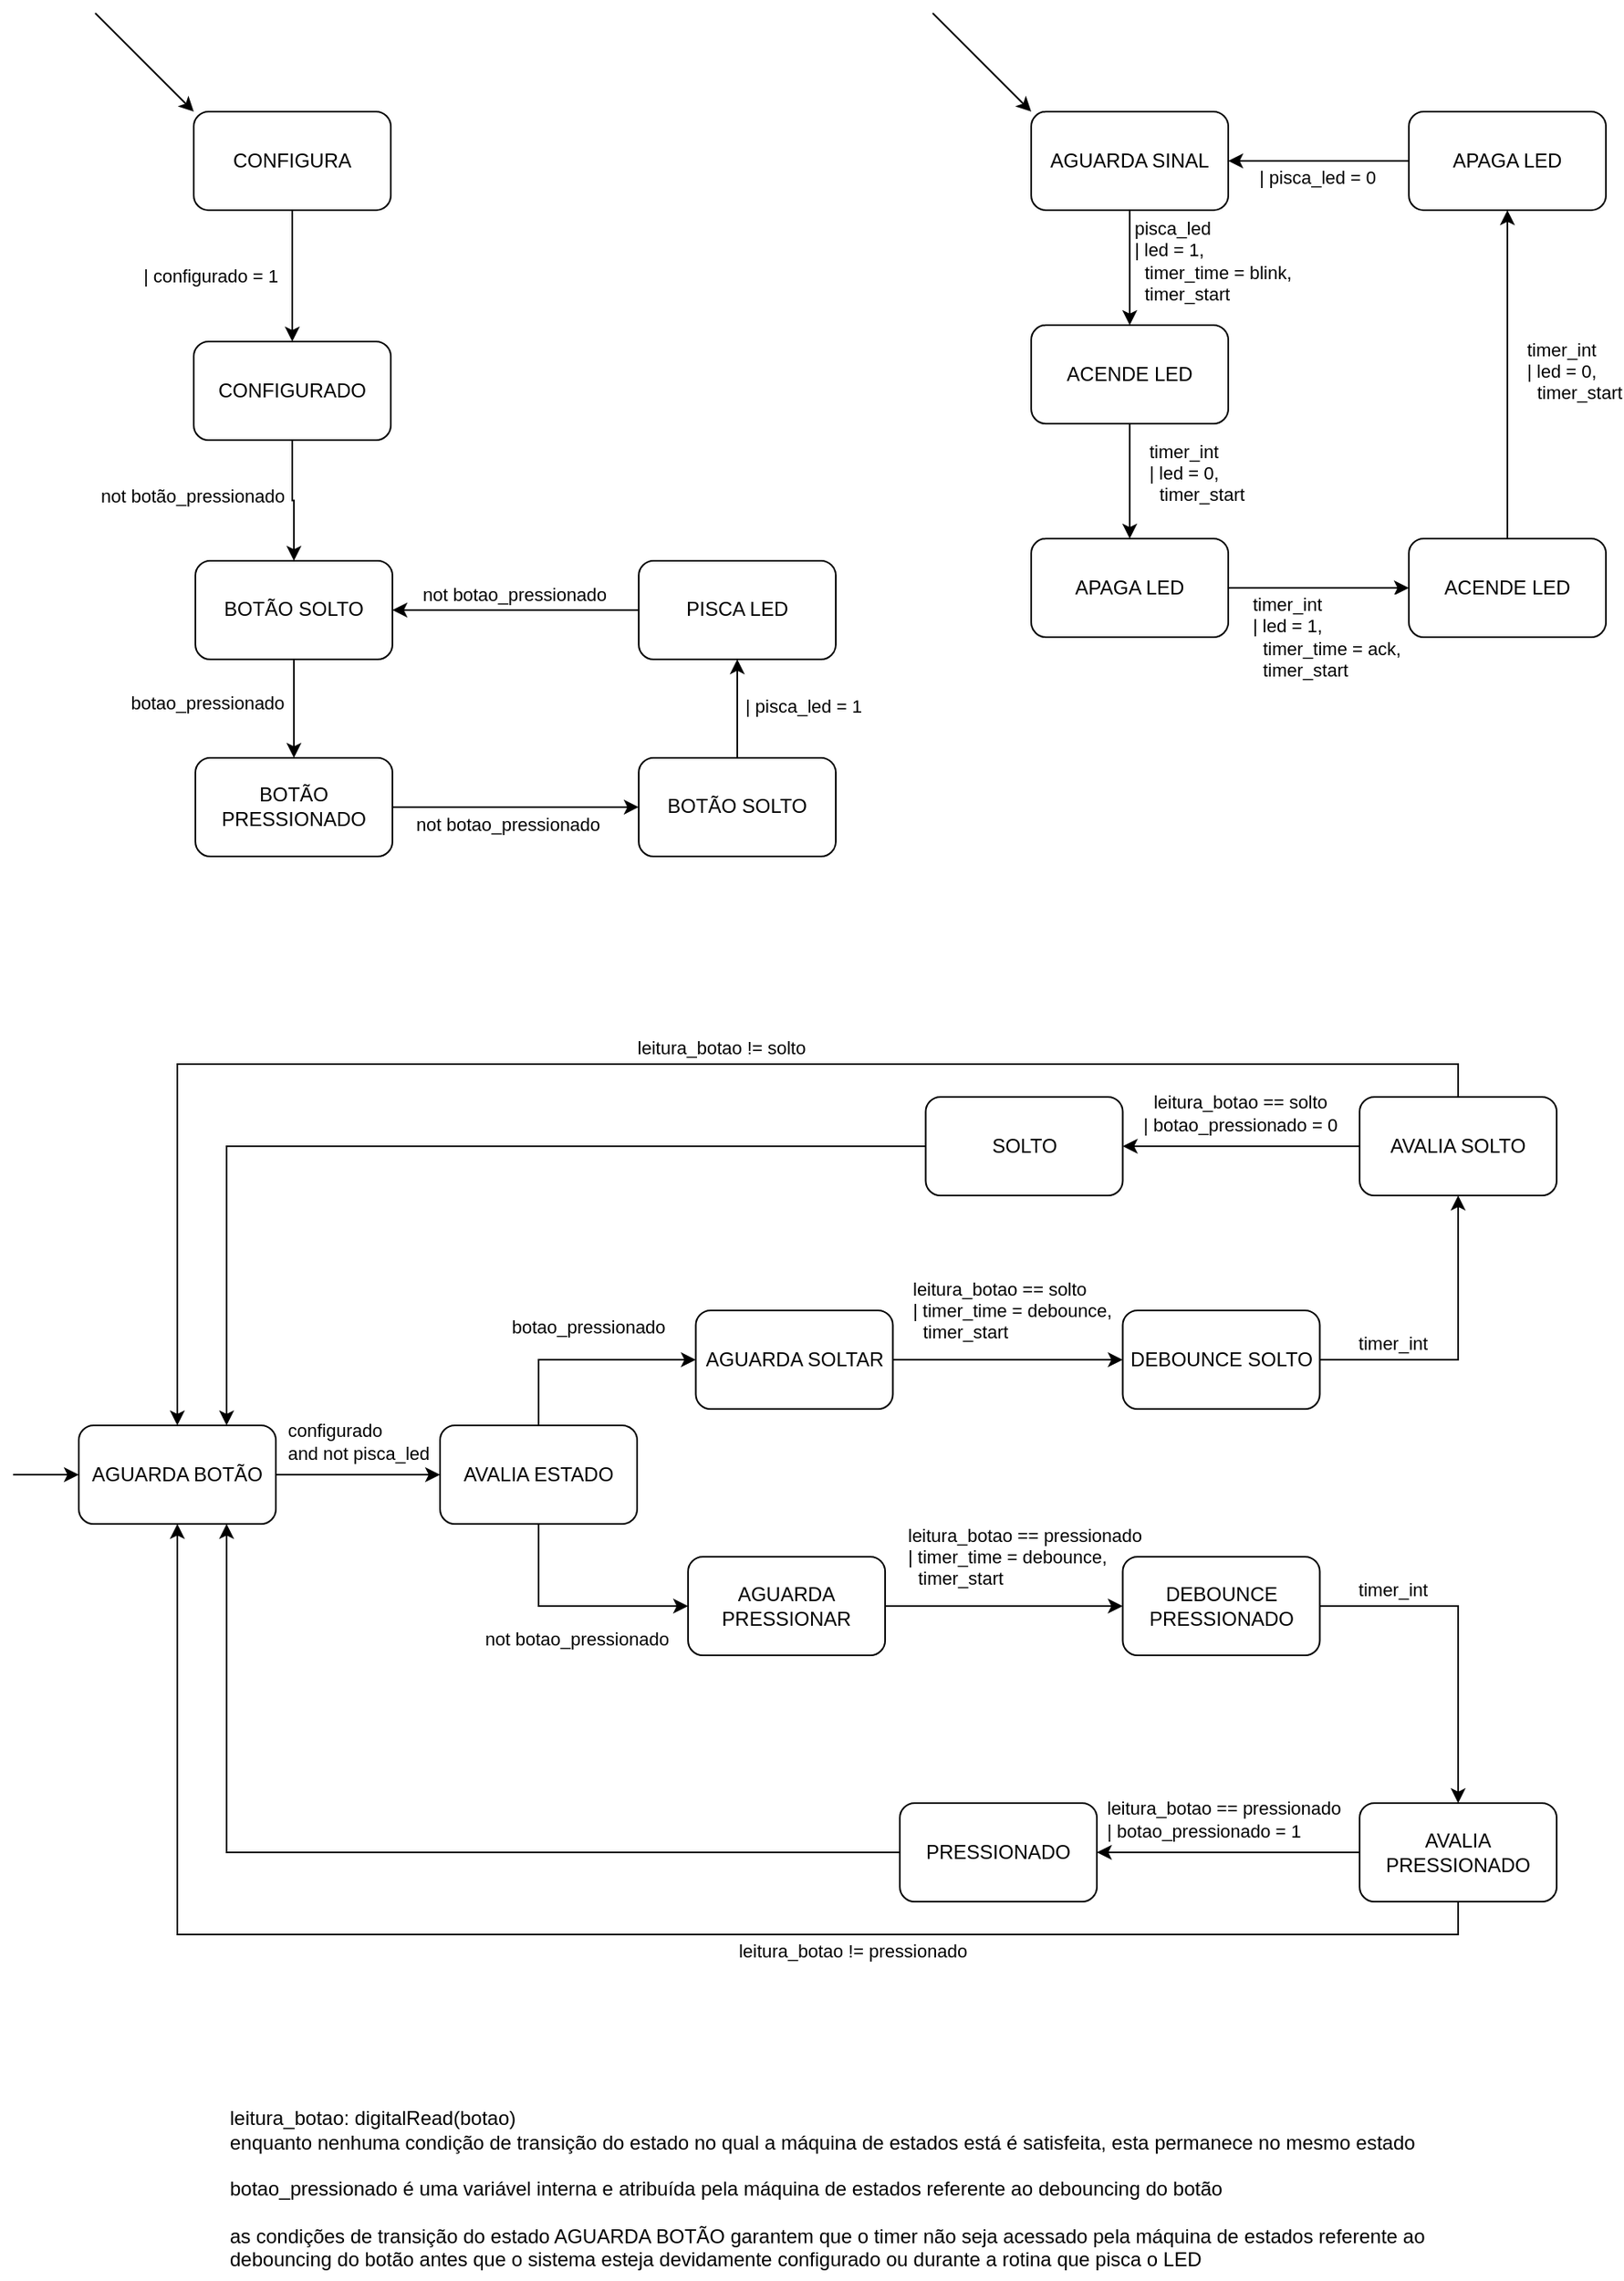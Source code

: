 <mxfile version="24.8.6">
  <diagram name="Page-1" id="58cdce13-f638-feb5-8d6f-7d28b1aa9fa0">
    <mxGraphModel dx="1056" dy="579" grid="1" gridSize="10" guides="1" tooltips="1" connect="1" arrows="1" fold="1" page="1" pageScale="1" pageWidth="1100" pageHeight="850" background="none" math="0" shadow="0">
      <root>
        <mxCell id="0" />
        <mxCell id="1" parent="0" />
        <mxCell id="0-eHRd_gRZyxlQqKvCY5-6" style="edgeStyle=orthogonalEdgeStyle;rounded=0;orthogonalLoop=1;jettySize=auto;html=1;entryX=0.5;entryY=0;entryDx=0;entryDy=0;exitX=0.5;exitY=1;exitDx=0;exitDy=0;" edge="1" parent="1" source="0-eHRd_gRZyxlQqKvCY5-78" target="0-eHRd_gRZyxlQqKvCY5-4">
          <mxGeometry relative="1" as="geometry">
            <mxPoint x="230" y="280" as="sourcePoint" />
          </mxGeometry>
        </mxCell>
        <mxCell id="0-eHRd_gRZyxlQqKvCY5-48" value="not botão_pressionado" style="edgeLabel;html=1;align=center;verticalAlign=middle;resizable=0;points=[];" vertex="1" connectable="0" parent="0-eHRd_gRZyxlQqKvCY5-6">
          <mxGeometry x="-0.083" y="-1" relative="1" as="geometry">
            <mxPoint x="-60" as="offset" />
          </mxGeometry>
        </mxCell>
        <mxCell id="0-eHRd_gRZyxlQqKvCY5-79" style="edgeStyle=orthogonalEdgeStyle;rounded=0;orthogonalLoop=1;jettySize=auto;html=1;exitX=0.5;exitY=1;exitDx=0;exitDy=0;entryX=0.5;entryY=0;entryDx=0;entryDy=0;" edge="1" parent="1" source="0-eHRd_gRZyxlQqKvCY5-1" target="0-eHRd_gRZyxlQqKvCY5-78">
          <mxGeometry relative="1" as="geometry" />
        </mxCell>
        <mxCell id="0-eHRd_gRZyxlQqKvCY5-80" value="| configurado = 1" style="edgeLabel;html=1;align=center;verticalAlign=middle;resizable=0;points=[];" vertex="1" connectable="0" parent="0-eHRd_gRZyxlQqKvCY5-79">
          <mxGeometry x="0.274" y="1" relative="1" as="geometry">
            <mxPoint x="-51" y="-11" as="offset" />
          </mxGeometry>
        </mxCell>
        <mxCell id="0-eHRd_gRZyxlQqKvCY5-1" value="&lt;div&gt;CONFIGURA&lt;br&gt;&lt;/div&gt;" style="rounded=1;whiteSpace=wrap;html=1;" vertex="1" parent="1">
          <mxGeometry x="150" y="90" width="120" height="60" as="geometry" />
        </mxCell>
        <mxCell id="0-eHRd_gRZyxlQqKvCY5-2" value="" style="endArrow=classic;html=1;rounded=0;entryX=0;entryY=0;entryDx=0;entryDy=0;" edge="1" parent="1" target="0-eHRd_gRZyxlQqKvCY5-1">
          <mxGeometry width="50" height="50" relative="1" as="geometry">
            <mxPoint x="90" y="30" as="sourcePoint" />
            <mxPoint x="430" y="300" as="targetPoint" />
          </mxGeometry>
        </mxCell>
        <mxCell id="0-eHRd_gRZyxlQqKvCY5-3" value="&amp;nbsp;" style="text;whiteSpace=wrap;html=1;" vertex="1" parent="1">
          <mxGeometry x="151" y="383.48" width="40" height="40" as="geometry" />
        </mxCell>
        <mxCell id="0-eHRd_gRZyxlQqKvCY5-8" style="edgeStyle=orthogonalEdgeStyle;rounded=0;orthogonalLoop=1;jettySize=auto;html=1;exitX=0.5;exitY=1;exitDx=0;exitDy=0;entryX=0.5;entryY=0;entryDx=0;entryDy=0;" edge="1" parent="1" source="0-eHRd_gRZyxlQqKvCY5-4" target="0-eHRd_gRZyxlQqKvCY5-7">
          <mxGeometry relative="1" as="geometry" />
        </mxCell>
        <mxCell id="0-eHRd_gRZyxlQqKvCY5-11" value="botao_pressionado" style="edgeLabel;html=1;align=center;verticalAlign=middle;resizable=0;points=[];" vertex="1" connectable="0" parent="0-eHRd_gRZyxlQqKvCY5-8">
          <mxGeometry x="-0.124" y="-1" relative="1" as="geometry">
            <mxPoint x="-52" as="offset" />
          </mxGeometry>
        </mxCell>
        <mxCell id="0-eHRd_gRZyxlQqKvCY5-4" value="BOTÃO SOLTO" style="rounded=1;whiteSpace=wrap;html=1;" vertex="1" parent="1">
          <mxGeometry x="151" y="363.48" width="120" height="60" as="geometry" />
        </mxCell>
        <mxCell id="0-eHRd_gRZyxlQqKvCY5-10" style="edgeStyle=orthogonalEdgeStyle;rounded=0;orthogonalLoop=1;jettySize=auto;html=1;exitX=1;exitY=0.5;exitDx=0;exitDy=0;entryX=0;entryY=0.5;entryDx=0;entryDy=0;" edge="1" parent="1" source="0-eHRd_gRZyxlQqKvCY5-7" target="0-eHRd_gRZyxlQqKvCY5-9">
          <mxGeometry relative="1" as="geometry" />
        </mxCell>
        <mxCell id="0-eHRd_gRZyxlQqKvCY5-12" value="not botao_pressionado" style="edgeLabel;html=1;align=center;verticalAlign=middle;resizable=0;points=[];" vertex="1" connectable="0" parent="0-eHRd_gRZyxlQqKvCY5-10">
          <mxGeometry x="-0.036" y="1" relative="1" as="geometry">
            <mxPoint x="-3" y="11" as="offset" />
          </mxGeometry>
        </mxCell>
        <mxCell id="0-eHRd_gRZyxlQqKvCY5-7" value="BOTÃO PRESSIONADO" style="rounded=1;whiteSpace=wrap;html=1;" vertex="1" parent="1">
          <mxGeometry x="151" y="483.48" width="120" height="60" as="geometry" />
        </mxCell>
        <mxCell id="0-eHRd_gRZyxlQqKvCY5-15" style="edgeStyle=orthogonalEdgeStyle;rounded=0;orthogonalLoop=1;jettySize=auto;html=1;exitX=0.5;exitY=0;exitDx=0;exitDy=0;entryX=0.5;entryY=1;entryDx=0;entryDy=0;" edge="1" parent="1" source="0-eHRd_gRZyxlQqKvCY5-9" target="0-eHRd_gRZyxlQqKvCY5-14">
          <mxGeometry relative="1" as="geometry" />
        </mxCell>
        <mxCell id="0-eHRd_gRZyxlQqKvCY5-22" value="| pisca_led = 1" style="edgeLabel;html=1;align=center;verticalAlign=middle;resizable=0;points=[];" vertex="1" connectable="0" parent="0-eHRd_gRZyxlQqKvCY5-15">
          <mxGeometry x="0.053" y="2" relative="1" as="geometry">
            <mxPoint x="42" as="offset" />
          </mxGeometry>
        </mxCell>
        <mxCell id="0-eHRd_gRZyxlQqKvCY5-9" value="BOTÃO SOLTO" style="rounded=1;whiteSpace=wrap;html=1;" vertex="1" parent="1">
          <mxGeometry x="421" y="483.48" width="120" height="60" as="geometry" />
        </mxCell>
        <mxCell id="0-eHRd_gRZyxlQqKvCY5-16" style="edgeStyle=orthogonalEdgeStyle;rounded=0;orthogonalLoop=1;jettySize=auto;html=1;exitX=0;exitY=0.5;exitDx=0;exitDy=0;entryX=1;entryY=0.5;entryDx=0;entryDy=0;" edge="1" parent="1" source="0-eHRd_gRZyxlQqKvCY5-14" target="0-eHRd_gRZyxlQqKvCY5-4">
          <mxGeometry relative="1" as="geometry" />
        </mxCell>
        <mxCell id="0-eHRd_gRZyxlQqKvCY5-18" value="not botao_pressionado" style="edgeLabel;html=1;align=center;verticalAlign=middle;resizable=0;points=[];" vertex="1" connectable="0" parent="0-eHRd_gRZyxlQqKvCY5-16">
          <mxGeometry x="0.021" relative="1" as="geometry">
            <mxPoint y="-10" as="offset" />
          </mxGeometry>
        </mxCell>
        <mxCell id="0-eHRd_gRZyxlQqKvCY5-14" value="&lt;div&gt;PISCA LED&lt;/div&gt;" style="rounded=1;whiteSpace=wrap;html=1;" vertex="1" parent="1">
          <mxGeometry x="421" y="363.48" width="120" height="60" as="geometry" />
        </mxCell>
        <mxCell id="0-eHRd_gRZyxlQqKvCY5-24" style="edgeStyle=orthogonalEdgeStyle;rounded=0;orthogonalLoop=1;jettySize=auto;html=1;exitX=0.5;exitY=1;exitDx=0;exitDy=0;entryX=0.5;entryY=0;entryDx=0;entryDy=0;" edge="1" parent="1" source="0-eHRd_gRZyxlQqKvCY5-19" target="0-eHRd_gRZyxlQqKvCY5-23">
          <mxGeometry relative="1" as="geometry" />
        </mxCell>
        <mxCell id="0-eHRd_gRZyxlQqKvCY5-25" value="&lt;div&gt;timer_int&lt;/div&gt;&lt;div&gt;| led = 0,&lt;/div&gt;&lt;div&gt;&amp;nbsp; timer_start&lt;br&gt;&lt;/div&gt;" style="edgeLabel;html=1;align=left;verticalAlign=middle;resizable=0;points=[];" vertex="1" connectable="0" parent="0-eHRd_gRZyxlQqKvCY5-24">
          <mxGeometry x="-0.057" y="1" relative="1" as="geometry">
            <mxPoint x="9" y="-3" as="offset" />
          </mxGeometry>
        </mxCell>
        <mxCell id="0-eHRd_gRZyxlQqKvCY5-19" value="&lt;div&gt;ACENDE LED&lt;/div&gt;" style="rounded=1;whiteSpace=wrap;html=1;" vertex="1" parent="1">
          <mxGeometry x="660" y="220" width="120" height="60" as="geometry" />
        </mxCell>
        <mxCell id="0-eHRd_gRZyxlQqKvCY5-27" style="edgeStyle=orthogonalEdgeStyle;rounded=0;orthogonalLoop=1;jettySize=auto;html=1;exitX=1;exitY=0.5;exitDx=0;exitDy=0;entryX=0;entryY=0.5;entryDx=0;entryDy=0;" edge="1" parent="1" source="0-eHRd_gRZyxlQqKvCY5-23" target="0-eHRd_gRZyxlQqKvCY5-26">
          <mxGeometry relative="1" as="geometry" />
        </mxCell>
        <mxCell id="0-eHRd_gRZyxlQqKvCY5-28" value="&lt;div align=&quot;left&quot;&gt;timer_int&lt;/div&gt;&lt;div align=&quot;left&quot;&gt;| led = 1,&lt;/div&gt;&lt;div align=&quot;left&quot;&gt;&amp;nbsp; timer_time = ack,&lt;br&gt;&lt;/div&gt;&lt;div align=&quot;left&quot;&gt;&amp;nbsp; timer_start&lt;br&gt;&lt;/div&gt;" style="edgeLabel;html=1;align=left;verticalAlign=middle;resizable=0;points=[];" vertex="1" connectable="0" parent="0-eHRd_gRZyxlQqKvCY5-27">
          <mxGeometry x="0.1" y="3" relative="1" as="geometry">
            <mxPoint x="-48" y="33" as="offset" />
          </mxGeometry>
        </mxCell>
        <mxCell id="0-eHRd_gRZyxlQqKvCY5-23" value="APAGA LED" style="rounded=1;whiteSpace=wrap;html=1;" vertex="1" parent="1">
          <mxGeometry x="660" y="350" width="120" height="60" as="geometry" />
        </mxCell>
        <mxCell id="0-eHRd_gRZyxlQqKvCY5-30" style="edgeStyle=orthogonalEdgeStyle;rounded=0;orthogonalLoop=1;jettySize=auto;html=1;exitX=0.5;exitY=0;exitDx=0;exitDy=0;entryX=0.5;entryY=1;entryDx=0;entryDy=0;" edge="1" parent="1" source="0-eHRd_gRZyxlQqKvCY5-26" target="0-eHRd_gRZyxlQqKvCY5-29">
          <mxGeometry relative="1" as="geometry" />
        </mxCell>
        <mxCell id="0-eHRd_gRZyxlQqKvCY5-33" value="&lt;div&gt;timer_int&lt;/div&gt;&lt;div&gt;| led = 0,&lt;/div&gt;&lt;div&gt;&amp;nbsp; timer_start&lt;br&gt;&lt;/div&gt;" style="edgeLabel;html=1;align=left;verticalAlign=middle;resizable=0;points=[];" vertex="1" connectable="0" parent="0-eHRd_gRZyxlQqKvCY5-30">
          <mxGeometry x="-0.048" y="1" relative="1" as="geometry">
            <mxPoint x="11" y="-7" as="offset" />
          </mxGeometry>
        </mxCell>
        <mxCell id="0-eHRd_gRZyxlQqKvCY5-26" value="&lt;div&gt;ACENDE LED&lt;/div&gt;" style="rounded=1;whiteSpace=wrap;html=1;" vertex="1" parent="1">
          <mxGeometry x="890" y="350" width="120" height="60" as="geometry" />
        </mxCell>
        <mxCell id="0-eHRd_gRZyxlQqKvCY5-41" style="edgeStyle=orthogonalEdgeStyle;rounded=0;orthogonalLoop=1;jettySize=auto;html=1;exitX=0;exitY=0.5;exitDx=0;exitDy=0;entryX=1;entryY=0.5;entryDx=0;entryDy=0;" edge="1" parent="1" source="0-eHRd_gRZyxlQqKvCY5-29" target="0-eHRd_gRZyxlQqKvCY5-37">
          <mxGeometry relative="1" as="geometry" />
        </mxCell>
        <mxCell id="0-eHRd_gRZyxlQqKvCY5-42" value="| pisca_led = 0" style="edgeLabel;html=1;align=center;verticalAlign=middle;resizable=0;points=[];" vertex="1" connectable="0" parent="0-eHRd_gRZyxlQqKvCY5-41">
          <mxGeometry x="0.018" y="2" relative="1" as="geometry">
            <mxPoint y="8" as="offset" />
          </mxGeometry>
        </mxCell>
        <mxCell id="0-eHRd_gRZyxlQqKvCY5-29" value="APAGA LED" style="rounded=1;whiteSpace=wrap;html=1;" vertex="1" parent="1">
          <mxGeometry x="890" y="90" width="120" height="60" as="geometry" />
        </mxCell>
        <mxCell id="0-eHRd_gRZyxlQqKvCY5-39" style="edgeStyle=orthogonalEdgeStyle;rounded=0;orthogonalLoop=1;jettySize=auto;html=1;exitX=0.5;exitY=1;exitDx=0;exitDy=0;entryX=0.5;entryY=0;entryDx=0;entryDy=0;" edge="1" parent="1" source="0-eHRd_gRZyxlQqKvCY5-37" target="0-eHRd_gRZyxlQqKvCY5-19">
          <mxGeometry relative="1" as="geometry" />
        </mxCell>
        <mxCell id="0-eHRd_gRZyxlQqKvCY5-40" value="&lt;div align=&quot;left&quot;&gt;pisca_led&lt;/div&gt;&lt;div align=&quot;left&quot;&gt;| led = 1,&lt;/div&gt;&lt;div align=&quot;left&quot;&gt;&amp;nbsp; timer_time = blink,&lt;br&gt;&lt;/div&gt;&lt;div align=&quot;left&quot;&gt;&amp;nbsp; timer_start&lt;br&gt;&lt;/div&gt;" style="edgeLabel;html=1;align=left;verticalAlign=middle;resizable=0;points=[];" vertex="1" connectable="0" parent="0-eHRd_gRZyxlQqKvCY5-39">
          <mxGeometry x="-0.188" y="-1" relative="1" as="geometry">
            <mxPoint x="2" y="2" as="offset" />
          </mxGeometry>
        </mxCell>
        <mxCell id="0-eHRd_gRZyxlQqKvCY5-37" value="AGUARDA SINAL" style="rounded=1;whiteSpace=wrap;html=1;" vertex="1" parent="1">
          <mxGeometry x="660" y="90" width="120" height="60" as="geometry" />
        </mxCell>
        <mxCell id="0-eHRd_gRZyxlQqKvCY5-38" value="" style="endArrow=classic;html=1;rounded=0;entryX=0;entryY=0;entryDx=0;entryDy=0;" edge="1" parent="1" target="0-eHRd_gRZyxlQqKvCY5-37">
          <mxGeometry width="50" height="50" relative="1" as="geometry">
            <mxPoint x="600" y="30" as="sourcePoint" />
            <mxPoint x="940" y="300" as="targetPoint" />
          </mxGeometry>
        </mxCell>
        <mxCell id="0-eHRd_gRZyxlQqKvCY5-47" value="" style="endArrow=classic;html=1;rounded=0;entryX=0;entryY=0.5;entryDx=0;entryDy=0;" edge="1" parent="1" target="0-eHRd_gRZyxlQqKvCY5-56">
          <mxGeometry width="50" height="50" relative="1" as="geometry">
            <mxPoint x="40" y="920" as="sourcePoint" />
            <mxPoint x="80" y="880" as="targetPoint" />
          </mxGeometry>
        </mxCell>
        <mxCell id="0-eHRd_gRZyxlQqKvCY5-76" style="edgeStyle=orthogonalEdgeStyle;rounded=0;orthogonalLoop=1;jettySize=auto;html=1;exitX=1;exitY=0.5;exitDx=0;exitDy=0;entryX=0;entryY=0.5;entryDx=0;entryDy=0;" edge="1" parent="1" source="0-eHRd_gRZyxlQqKvCY5-56" target="0-eHRd_gRZyxlQqKvCY5-75">
          <mxGeometry relative="1" as="geometry" />
        </mxCell>
        <mxCell id="0-eHRd_gRZyxlQqKvCY5-77" value="&lt;div align=&quot;left&quot;&gt;configurado&lt;/div&gt;&lt;div align=&quot;left&quot;&gt;and not pisca_led&lt;br&gt;&lt;/div&gt;" style="edgeLabel;html=1;align=center;verticalAlign=middle;resizable=0;points=[];" vertex="1" connectable="0" parent="0-eHRd_gRZyxlQqKvCY5-76">
          <mxGeometry x="-0.16" y="-1" relative="1" as="geometry">
            <mxPoint x="8" y="-21" as="offset" />
          </mxGeometry>
        </mxCell>
        <mxCell id="0-eHRd_gRZyxlQqKvCY5-56" value="AGUARDA BOTÃO" style="rounded=1;whiteSpace=wrap;html=1;" vertex="1" parent="1">
          <mxGeometry x="80" y="890" width="120" height="60" as="geometry" />
        </mxCell>
        <mxCell id="0-eHRd_gRZyxlQqKvCY5-73" value="&amp;nbsp;" style="text;whiteSpace=wrap;html=1;" vertex="1" parent="1">
          <mxGeometry x="371" y="373.48" width="40" height="40" as="geometry" />
        </mxCell>
        <mxCell id="0-eHRd_gRZyxlQqKvCY5-82" style="edgeStyle=orthogonalEdgeStyle;rounded=0;orthogonalLoop=1;jettySize=auto;html=1;exitX=0.5;exitY=0;exitDx=0;exitDy=0;entryX=0;entryY=0.5;entryDx=0;entryDy=0;" edge="1" parent="1" source="0-eHRd_gRZyxlQqKvCY5-75" target="0-eHRd_gRZyxlQqKvCY5-81">
          <mxGeometry relative="1" as="geometry" />
        </mxCell>
        <mxCell id="0-eHRd_gRZyxlQqKvCY5-83" value="botao_pressionado" style="edgeLabel;html=1;align=center;verticalAlign=middle;resizable=0;points=[];" vertex="1" connectable="0" parent="0-eHRd_gRZyxlQqKvCY5-82">
          <mxGeometry x="-0.092" y="1" relative="1" as="geometry">
            <mxPoint x="8" y="-19" as="offset" />
          </mxGeometry>
        </mxCell>
        <mxCell id="0-eHRd_gRZyxlQqKvCY5-75" value="AVALIA ESTADO" style="rounded=1;whiteSpace=wrap;html=1;" vertex="1" parent="1">
          <mxGeometry x="300" y="890" width="120" height="60" as="geometry" />
        </mxCell>
        <mxCell id="0-eHRd_gRZyxlQqKvCY5-78" value="&lt;div&gt;CONFIGURADO&lt;br&gt;&lt;/div&gt;" style="rounded=1;whiteSpace=wrap;html=1;" vertex="1" parent="1">
          <mxGeometry x="150" y="230" width="120" height="60" as="geometry" />
        </mxCell>
        <mxCell id="0-eHRd_gRZyxlQqKvCY5-85" style="edgeStyle=orthogonalEdgeStyle;rounded=0;orthogonalLoop=1;jettySize=auto;html=1;exitX=1;exitY=0.5;exitDx=0;exitDy=0;entryX=0;entryY=0.5;entryDx=0;entryDy=0;" edge="1" parent="1" source="0-eHRd_gRZyxlQqKvCY5-81" target="0-eHRd_gRZyxlQqKvCY5-84">
          <mxGeometry relative="1" as="geometry" />
        </mxCell>
        <mxCell id="0-eHRd_gRZyxlQqKvCY5-86" value="&lt;div&gt;leitura_botao == solto&lt;/div&gt;&lt;div&gt;| timer_time = debounce,&lt;/div&gt;&lt;div&gt;&amp;nbsp; timer_start&lt;br&gt;&lt;/div&gt;" style="edgeLabel;html=1;align=left;verticalAlign=middle;resizable=0;points=[];" vertex="1" connectable="0" parent="0-eHRd_gRZyxlQqKvCY5-85">
          <mxGeometry x="-0.285" y="3" relative="1" as="geometry">
            <mxPoint x="-40" y="-27" as="offset" />
          </mxGeometry>
        </mxCell>
        <mxCell id="0-eHRd_gRZyxlQqKvCY5-81" value="AGUARDA SOLTAR" style="rounded=1;whiteSpace=wrap;html=1;" vertex="1" parent="1">
          <mxGeometry x="455.74" y="820" width="120" height="60" as="geometry" />
        </mxCell>
        <mxCell id="0-eHRd_gRZyxlQqKvCY5-88" style="edgeStyle=orthogonalEdgeStyle;rounded=0;orthogonalLoop=1;jettySize=auto;html=1;exitX=1;exitY=0.5;exitDx=0;exitDy=0;entryX=0.5;entryY=1;entryDx=0;entryDy=0;" edge="1" parent="1" source="0-eHRd_gRZyxlQqKvCY5-84" target="0-eHRd_gRZyxlQqKvCY5-90">
          <mxGeometry relative="1" as="geometry">
            <mxPoint x="970" y="770" as="targetPoint" />
            <Array as="points">
              <mxPoint x="920" y="850" />
            </Array>
          </mxGeometry>
        </mxCell>
        <mxCell id="0-eHRd_gRZyxlQqKvCY5-91" value="timer_int" style="edgeLabel;html=1;align=center;verticalAlign=middle;resizable=0;points=[];" vertex="1" connectable="0" parent="0-eHRd_gRZyxlQqKvCY5-88">
          <mxGeometry x="-0.373" relative="1" as="geometry">
            <mxPoint x="-14" y="-10" as="offset" />
          </mxGeometry>
        </mxCell>
        <mxCell id="0-eHRd_gRZyxlQqKvCY5-84" value="DEBOUNCE SOLTO" style="rounded=1;whiteSpace=wrap;html=1;" vertex="1" parent="1">
          <mxGeometry x="715.74" y="820" width="120" height="60" as="geometry" />
        </mxCell>
        <mxCell id="0-eHRd_gRZyxlQqKvCY5-93" style="edgeStyle=orthogonalEdgeStyle;rounded=0;orthogonalLoop=1;jettySize=auto;html=1;exitX=0;exitY=0.5;exitDx=0;exitDy=0;" edge="1" parent="1" source="0-eHRd_gRZyxlQqKvCY5-90" target="0-eHRd_gRZyxlQqKvCY5-92">
          <mxGeometry relative="1" as="geometry" />
        </mxCell>
        <mxCell id="0-eHRd_gRZyxlQqKvCY5-94" value="&lt;div&gt;leitura_botao == solto&lt;/div&gt;&lt;div align=&quot;left&quot;&gt;| botao_pressionado = 0&lt;br&gt;&lt;/div&gt;" style="edgeLabel;html=1;align=center;verticalAlign=middle;resizable=0;points=[];" vertex="1" connectable="0" parent="0-eHRd_gRZyxlQqKvCY5-93">
          <mxGeometry x="-0.136" relative="1" as="geometry">
            <mxPoint x="-11" y="-20" as="offset" />
          </mxGeometry>
        </mxCell>
        <mxCell id="0-eHRd_gRZyxlQqKvCY5-113" style="edgeStyle=orthogonalEdgeStyle;rounded=0;orthogonalLoop=1;jettySize=auto;html=1;exitX=0.5;exitY=0;exitDx=0;exitDy=0;entryX=0.5;entryY=0;entryDx=0;entryDy=0;" edge="1" parent="1" source="0-eHRd_gRZyxlQqKvCY5-90" target="0-eHRd_gRZyxlQqKvCY5-56">
          <mxGeometry relative="1" as="geometry" />
        </mxCell>
        <mxCell id="0-eHRd_gRZyxlQqKvCY5-114" value="leitura_botao != solto" style="edgeLabel;html=1;align=center;verticalAlign=middle;resizable=0;points=[];" vertex="1" connectable="0" parent="0-eHRd_gRZyxlQqKvCY5-113">
          <mxGeometry x="-0.058" y="-2" relative="1" as="geometry">
            <mxPoint x="11" y="-8" as="offset" />
          </mxGeometry>
        </mxCell>
        <mxCell id="0-eHRd_gRZyxlQqKvCY5-90" value="AVALIA SOLTO" style="rounded=1;whiteSpace=wrap;html=1;" vertex="1" parent="1">
          <mxGeometry x="860" y="690" width="120" height="60" as="geometry" />
        </mxCell>
        <mxCell id="0-eHRd_gRZyxlQqKvCY5-112" style="edgeStyle=orthogonalEdgeStyle;rounded=0;orthogonalLoop=1;jettySize=auto;html=1;exitX=0;exitY=0.5;exitDx=0;exitDy=0;entryX=0.75;entryY=0;entryDx=0;entryDy=0;" edge="1" parent="1" source="0-eHRd_gRZyxlQqKvCY5-92" target="0-eHRd_gRZyxlQqKvCY5-56">
          <mxGeometry relative="1" as="geometry" />
        </mxCell>
        <mxCell id="0-eHRd_gRZyxlQqKvCY5-92" value="SOLTO" style="rounded=1;whiteSpace=wrap;html=1;" vertex="1" parent="1">
          <mxGeometry x="595.74" y="690" width="120" height="60" as="geometry" />
        </mxCell>
        <mxCell id="0-eHRd_gRZyxlQqKvCY5-97" style="edgeStyle=orthogonalEdgeStyle;rounded=0;orthogonalLoop=1;jettySize=auto;html=1;exitX=0.5;exitY=1;exitDx=0;exitDy=0;entryX=0;entryY=0.5;entryDx=0;entryDy=0;" edge="1" parent="1" target="0-eHRd_gRZyxlQqKvCY5-101" source="0-eHRd_gRZyxlQqKvCY5-75">
          <mxGeometry relative="1" as="geometry">
            <mxPoint x="350" y="1060" as="sourcePoint" />
          </mxGeometry>
        </mxCell>
        <mxCell id="0-eHRd_gRZyxlQqKvCY5-98" value="not botao_pressionado" style="edgeLabel;html=1;align=center;verticalAlign=middle;resizable=0;points=[];" vertex="1" connectable="0" parent="0-eHRd_gRZyxlQqKvCY5-97">
          <mxGeometry x="-0.092" y="1" relative="1" as="geometry">
            <mxPoint x="9" y="21" as="offset" />
          </mxGeometry>
        </mxCell>
        <mxCell id="0-eHRd_gRZyxlQqKvCY5-99" style="edgeStyle=orthogonalEdgeStyle;rounded=0;orthogonalLoop=1;jettySize=auto;html=1;exitX=1;exitY=0.5;exitDx=0;exitDy=0;entryX=0;entryY=0.5;entryDx=0;entryDy=0;" edge="1" parent="1" source="0-eHRd_gRZyxlQqKvCY5-101" target="0-eHRd_gRZyxlQqKvCY5-104">
          <mxGeometry relative="1" as="geometry" />
        </mxCell>
        <mxCell id="0-eHRd_gRZyxlQqKvCY5-100" value="&lt;div&gt;leitura_botao == pressionado&lt;br&gt;&lt;/div&gt;&lt;div&gt;| timer_time = debounce,&lt;/div&gt;&lt;div&gt;&amp;nbsp; timer_start&lt;br&gt;&lt;/div&gt;" style="edgeLabel;html=1;align=left;verticalAlign=middle;resizable=0;points=[];" vertex="1" connectable="0" parent="0-eHRd_gRZyxlQqKvCY5-99">
          <mxGeometry x="-0.285" y="3" relative="1" as="geometry">
            <mxPoint x="-40" y="-27" as="offset" />
          </mxGeometry>
        </mxCell>
        <mxCell id="0-eHRd_gRZyxlQqKvCY5-101" value="AGUARDA PRESSIONAR" style="rounded=1;whiteSpace=wrap;html=1;" vertex="1" parent="1">
          <mxGeometry x="451.03" y="970" width="120" height="60" as="geometry" />
        </mxCell>
        <mxCell id="0-eHRd_gRZyxlQqKvCY5-102" style="edgeStyle=orthogonalEdgeStyle;rounded=0;orthogonalLoop=1;jettySize=auto;html=1;exitX=1;exitY=0.5;exitDx=0;exitDy=0;entryX=0.5;entryY=0;entryDx=0;entryDy=0;" edge="1" parent="1" source="0-eHRd_gRZyxlQqKvCY5-104" target="0-eHRd_gRZyxlQqKvCY5-107">
          <mxGeometry relative="1" as="geometry">
            <mxPoint x="951.03" y="1000" as="targetPoint" />
            <Array as="points">
              <mxPoint x="920" y="1000" />
            </Array>
          </mxGeometry>
        </mxCell>
        <mxCell id="0-eHRd_gRZyxlQqKvCY5-103" value="timer_int" style="edgeLabel;html=1;align=center;verticalAlign=middle;resizable=0;points=[];" vertex="1" connectable="0" parent="0-eHRd_gRZyxlQqKvCY5-102">
          <mxGeometry x="-0.373" relative="1" as="geometry">
            <mxPoint x="-20" y="-10" as="offset" />
          </mxGeometry>
        </mxCell>
        <mxCell id="0-eHRd_gRZyxlQqKvCY5-104" value="DEBOUNCE PRESSIONADO" style="rounded=1;whiteSpace=wrap;html=1;" vertex="1" parent="1">
          <mxGeometry x="715.74" y="970" width="120" height="60" as="geometry" />
        </mxCell>
        <mxCell id="0-eHRd_gRZyxlQqKvCY5-115" style="edgeStyle=orthogonalEdgeStyle;rounded=0;orthogonalLoop=1;jettySize=auto;html=1;exitX=0;exitY=0.5;exitDx=0;exitDy=0;entryX=1;entryY=0.5;entryDx=0;entryDy=0;" edge="1" parent="1" source="0-eHRd_gRZyxlQqKvCY5-107" target="0-eHRd_gRZyxlQqKvCY5-108">
          <mxGeometry relative="1" as="geometry" />
        </mxCell>
        <mxCell id="0-eHRd_gRZyxlQqKvCY5-116" value="&lt;div&gt;leitura_botao == pressionado&lt;br&gt;&lt;/div&gt;&lt;div align=&quot;left&quot;&gt;| botao_pressionado = 1&lt;br&gt;&lt;/div&gt;" style="edgeLabel;html=1;align=center;verticalAlign=middle;resizable=0;points=[];" vertex="1" connectable="0" parent="0-eHRd_gRZyxlQqKvCY5-115">
          <mxGeometry x="0.406" relative="1" as="geometry">
            <mxPoint x="29" y="-20" as="offset" />
          </mxGeometry>
        </mxCell>
        <mxCell id="0-eHRd_gRZyxlQqKvCY5-118" style="edgeStyle=orthogonalEdgeStyle;rounded=0;orthogonalLoop=1;jettySize=auto;html=1;exitX=0.5;exitY=1;exitDx=0;exitDy=0;entryX=0.5;entryY=1;entryDx=0;entryDy=0;" edge="1" parent="1" source="0-eHRd_gRZyxlQqKvCY5-107" target="0-eHRd_gRZyxlQqKvCY5-56">
          <mxGeometry relative="1" as="geometry" />
        </mxCell>
        <mxCell id="0-eHRd_gRZyxlQqKvCY5-119" value="leitura_botao != pressionado" style="edgeLabel;html=1;align=center;verticalAlign=middle;resizable=0;points=[];" vertex="1" connectable="0" parent="0-eHRd_gRZyxlQqKvCY5-118">
          <mxGeometry x="-0.249" relative="1" as="geometry">
            <mxPoint x="5" y="10" as="offset" />
          </mxGeometry>
        </mxCell>
        <mxCell id="0-eHRd_gRZyxlQqKvCY5-107" value="AVALIA PRESSIONADO" style="rounded=1;whiteSpace=wrap;html=1;" vertex="1" parent="1">
          <mxGeometry x="860" y="1120" width="120" height="60" as="geometry" />
        </mxCell>
        <mxCell id="0-eHRd_gRZyxlQqKvCY5-117" style="edgeStyle=orthogonalEdgeStyle;rounded=0;orthogonalLoop=1;jettySize=auto;html=1;exitX=0;exitY=0.5;exitDx=0;exitDy=0;entryX=0.75;entryY=1;entryDx=0;entryDy=0;" edge="1" parent="1" source="0-eHRd_gRZyxlQqKvCY5-108" target="0-eHRd_gRZyxlQqKvCY5-56">
          <mxGeometry relative="1" as="geometry" />
        </mxCell>
        <mxCell id="0-eHRd_gRZyxlQqKvCY5-108" value="PRESSIONADO" style="rounded=1;whiteSpace=wrap;html=1;" vertex="1" parent="1">
          <mxGeometry x="580" y="1120" width="120" height="60" as="geometry" />
        </mxCell>
        <mxCell id="0-eHRd_gRZyxlQqKvCY5-121" value="&lt;div&gt;leitura_botao: digitalRead(botao)&lt;/div&gt;&lt;div&gt;enquanto nenhuma condição de transição do estado no qual a máquina de estados está é satisfeita, esta permanece no mesmo estado&lt;br&gt;&lt;/div&gt;&lt;div&gt;&lt;br&gt;&lt;/div&gt;&lt;div&gt;botao_pressionado é uma variável interna e atribuída pela máquina de estados referente ao debouncing do botão&lt;br&gt;&lt;/div&gt;&lt;div&gt;&lt;br&gt;&lt;/div&gt;&lt;div&gt;as condições de transição do estado AGUARDA BOTÃO garantem que o timer não seja acessado pela máquina de estados referente ao debouncing do botão antes que o sistema esteja devidamente configurado ou durante a rotina que pisca o LED&lt;/div&gt;" style="text;html=1;align=left;verticalAlign=middle;whiteSpace=wrap;rounded=0;" vertex="1" parent="1">
          <mxGeometry x="170" y="1300" width="730" height="110" as="geometry" />
        </mxCell>
      </root>
    </mxGraphModel>
  </diagram>
</mxfile>

